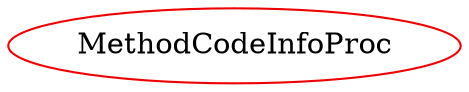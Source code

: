 digraph methodcodeinfoproc{
MethodCodeInfoProc	[shape=oval, color=red2, label="MethodCodeInfoProc"];
}

